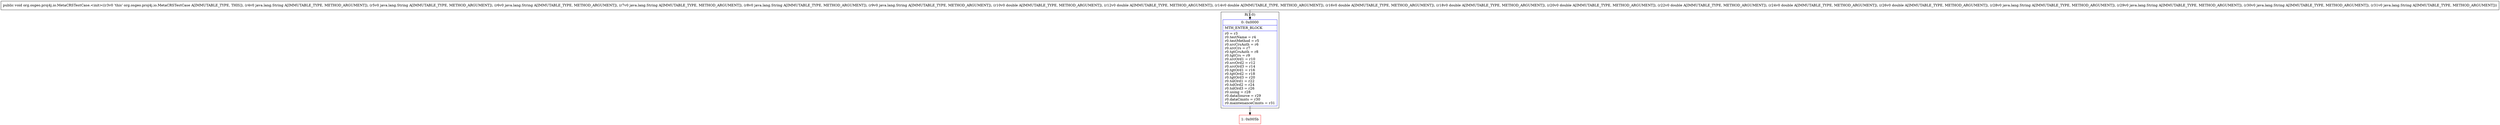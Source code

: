 digraph "CFG fororg.osgeo.proj4j.io.MetaCRSTestCase.\<init\>(Ljava\/lang\/String;Ljava\/lang\/String;Ljava\/lang\/String;Ljava\/lang\/String;Ljava\/lang\/String;Ljava\/lang\/String;DDDDDDDDDLjava\/lang\/String;Ljava\/lang\/String;Ljava\/lang\/String;Ljava\/lang\/String;)V" {
subgraph cluster_Region_1011683427 {
label = "R(1:0)";
node [shape=record,color=blue];
Node_0 [shape=record,label="{0\:\ 0x0000|MTH_ENTER_BLOCK\l|r0 = r3\lr0.testName = r4\lr0.testMethod = r5\lr0.srcCrsAuth = r6\lr0.srcCrs = r7\lr0.tgtCrsAuth = r8\lr0.tgtCrs = r9\lr0.srcOrd1 = r10\lr0.srcOrd2 = r12\lr0.srcOrd3 = r14\lr0.tgtOrd1 = r16\lr0.tgtOrd2 = r18\lr0.tgtOrd3 = r20\lr0.tolOrd1 = r22\lr0.tolOrd2 = r24\lr0.tolOrd3 = r26\lr0.using = r28\lr0.dataSource = r29\lr0.dataCmnts = r30\lr0.maintenanceCmnts = r31\l}"];
}
Node_1 [shape=record,color=red,label="{1\:\ 0x005b}"];
MethodNode[shape=record,label="{public void org.osgeo.proj4j.io.MetaCRSTestCase.\<init\>((r3v0 'this' org.osgeo.proj4j.io.MetaCRSTestCase A[IMMUTABLE_TYPE, THIS]), (r4v0 java.lang.String A[IMMUTABLE_TYPE, METHOD_ARGUMENT]), (r5v0 java.lang.String A[IMMUTABLE_TYPE, METHOD_ARGUMENT]), (r6v0 java.lang.String A[IMMUTABLE_TYPE, METHOD_ARGUMENT]), (r7v0 java.lang.String A[IMMUTABLE_TYPE, METHOD_ARGUMENT]), (r8v0 java.lang.String A[IMMUTABLE_TYPE, METHOD_ARGUMENT]), (r9v0 java.lang.String A[IMMUTABLE_TYPE, METHOD_ARGUMENT]), (r10v0 double A[IMMUTABLE_TYPE, METHOD_ARGUMENT]), (r12v0 double A[IMMUTABLE_TYPE, METHOD_ARGUMENT]), (r14v0 double A[IMMUTABLE_TYPE, METHOD_ARGUMENT]), (r16v0 double A[IMMUTABLE_TYPE, METHOD_ARGUMENT]), (r18v0 double A[IMMUTABLE_TYPE, METHOD_ARGUMENT]), (r20v0 double A[IMMUTABLE_TYPE, METHOD_ARGUMENT]), (r22v0 double A[IMMUTABLE_TYPE, METHOD_ARGUMENT]), (r24v0 double A[IMMUTABLE_TYPE, METHOD_ARGUMENT]), (r26v0 double A[IMMUTABLE_TYPE, METHOD_ARGUMENT]), (r28v0 java.lang.String A[IMMUTABLE_TYPE, METHOD_ARGUMENT]), (r29v0 java.lang.String A[IMMUTABLE_TYPE, METHOD_ARGUMENT]), (r30v0 java.lang.String A[IMMUTABLE_TYPE, METHOD_ARGUMENT]), (r31v0 java.lang.String A[IMMUTABLE_TYPE, METHOD_ARGUMENT])) }"];
MethodNode -> Node_0;
Node_0 -> Node_1;
}


